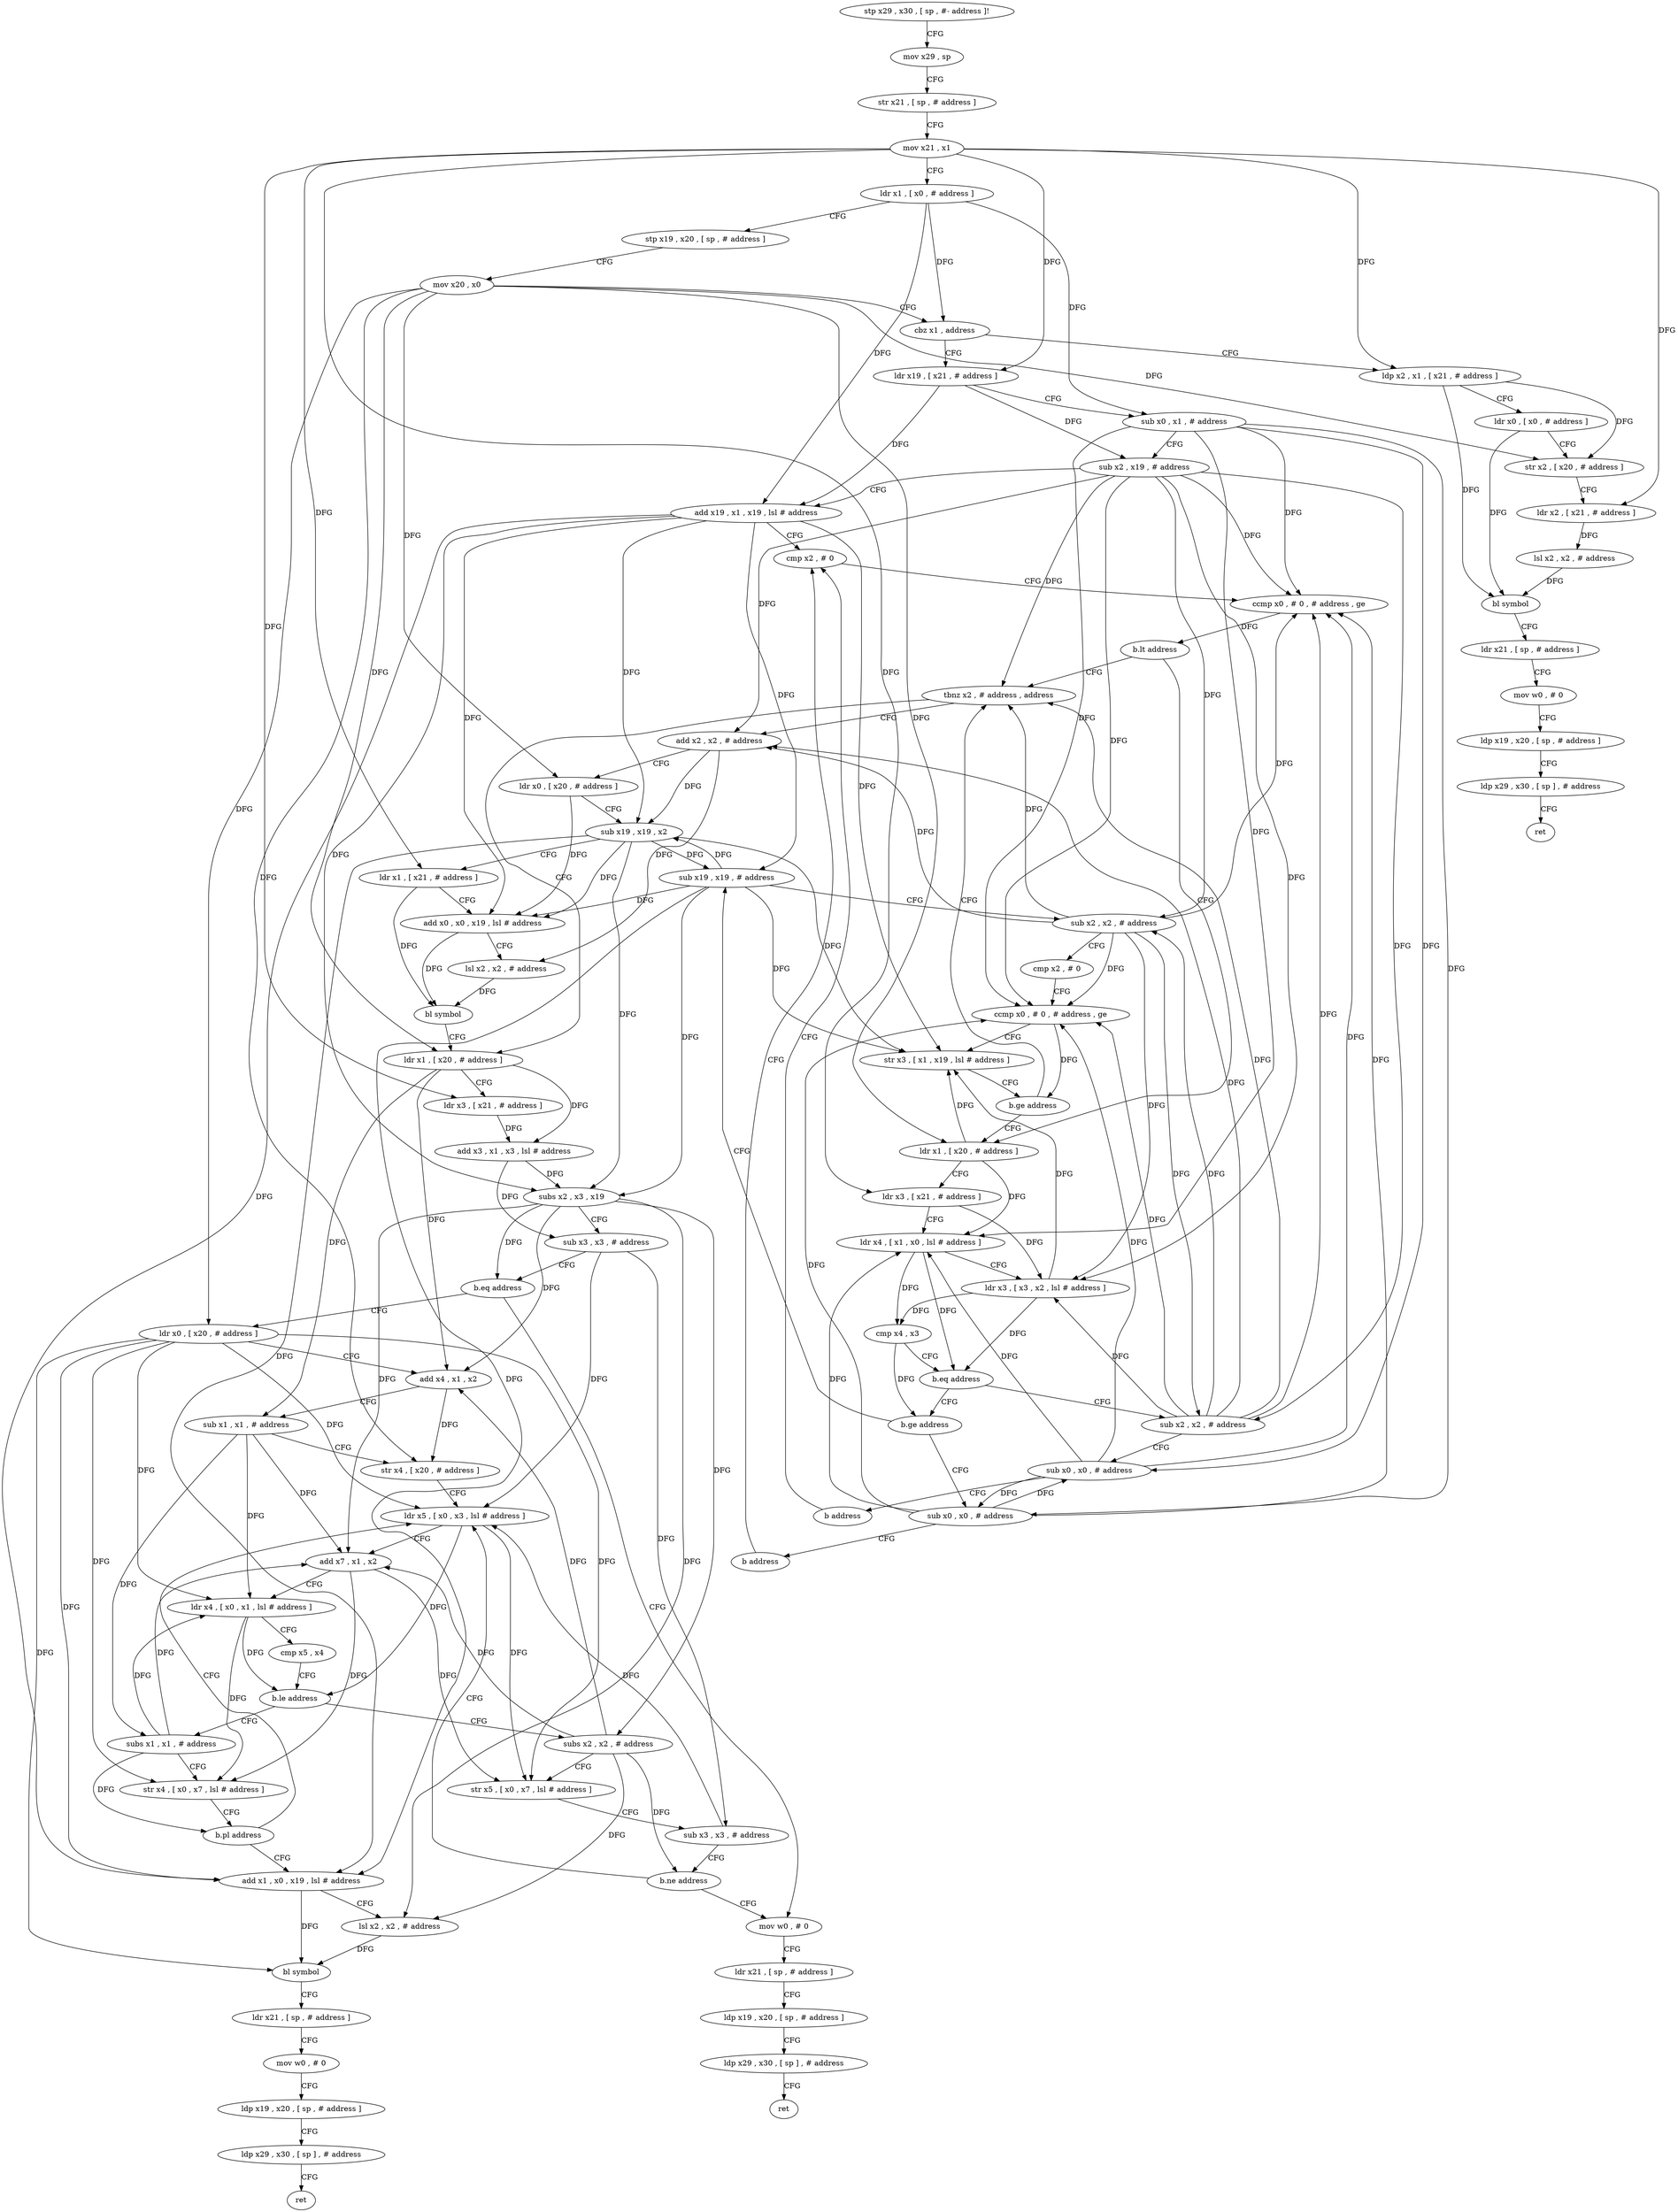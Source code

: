 digraph "func" {
"4362224" [label = "stp x29 , x30 , [ sp , #- address ]!" ]
"4362228" [label = "mov x29 , sp" ]
"4362232" [label = "str x21 , [ sp , # address ]" ]
"4362236" [label = "mov x21 , x1" ]
"4362240" [label = "ldr x1 , [ x0 , # address ]" ]
"4362244" [label = "stp x19 , x20 , [ sp , # address ]" ]
"4362248" [label = "mov x20 , x0" ]
"4362252" [label = "cbz x1 , address" ]
"4362532" [label = "ldp x2 , x1 , [ x21 , # address ]" ]
"4362256" [label = "ldr x19 , [ x21 , # address ]" ]
"4362536" [label = "ldr x0 , [ x0 , # address ]" ]
"4362540" [label = "str x2 , [ x20 , # address ]" ]
"4362544" [label = "ldr x2 , [ x21 , # address ]" ]
"4362548" [label = "lsl x2 , x2 , # address" ]
"4362552" [label = "bl symbol" ]
"4362556" [label = "ldr x21 , [ sp , # address ]" ]
"4362560" [label = "mov w0 , # 0" ]
"4362564" [label = "ldp x19 , x20 , [ sp , # address ]" ]
"4362568" [label = "ldp x29 , x30 , [ sp ] , # address" ]
"4362572" [label = "ret" ]
"4362260" [label = "sub x0 , x1 , # address" ]
"4362264" [label = "sub x2 , x19 , # address" ]
"4362268" [label = "add x19 , x1 , x19 , lsl # address" ]
"4362272" [label = "cmp x2 , # 0" ]
"4362336" [label = "tbnz x2 , # address , address" ]
"4362368" [label = "ldr x1 , [ x20 , # address ]" ]
"4362340" [label = "add x2 , x2 , # address" ]
"4362284" [label = "ldr x1 , [ x20 , # address ]" ]
"4362288" [label = "ldr x3 , [ x21 , # address ]" ]
"4362292" [label = "ldr x4 , [ x1 , x0 , lsl # address ]" ]
"4362296" [label = "ldr x3 , [ x3 , x2 , lsl # address ]" ]
"4362300" [label = "cmp x4 , x3" ]
"4362304" [label = "b.eq address" ]
"4362520" [label = "sub x2 , x2 , # address" ]
"4362308" [label = "b.ge address" ]
"4362372" [label = "ldr x3 , [ x21 , # address ]" ]
"4362376" [label = "add x3 , x1 , x3 , lsl # address" ]
"4362380" [label = "subs x2 , x3 , x19" ]
"4362384" [label = "sub x3 , x3 , # address" ]
"4362388" [label = "b.eq address" ]
"4362444" [label = "mov w0 , # 0" ]
"4362392" [label = "ldr x0 , [ x20 , # address ]" ]
"4362344" [label = "ldr x0 , [ x20 , # address ]" ]
"4362348" [label = "sub x19 , x19 , x2" ]
"4362352" [label = "ldr x1 , [ x21 , # address ]" ]
"4362356" [label = "add x0 , x0 , x19 , lsl # address" ]
"4362360" [label = "lsl x2 , x2 , # address" ]
"4362364" [label = "bl symbol" ]
"4362524" [label = "sub x0 , x0 , # address" ]
"4362528" [label = "b address" ]
"4362512" [label = "sub x0 , x0 , # address" ]
"4362312" [label = "sub x19 , x19 , # address" ]
"4362448" [label = "ldr x21 , [ sp , # address ]" ]
"4362452" [label = "ldp x19 , x20 , [ sp , # address ]" ]
"4362456" [label = "ldp x29 , x30 , [ sp ] , # address" ]
"4362460" [label = "ret" ]
"4362396" [label = "add x4 , x1 , x2" ]
"4362400" [label = "sub x1 , x1 , # address" ]
"4362404" [label = "str x4 , [ x20 , # address ]" ]
"4362408" [label = "ldr x5 , [ x0 , x3 , lsl # address ]" ]
"4362276" [label = "ccmp x0 , # 0 , # address , ge" ]
"4362280" [label = "b.lt address" ]
"4362516" [label = "b address" ]
"4362316" [label = "sub x2 , x2 , # address" ]
"4362320" [label = "cmp x2 , # 0" ]
"4362324" [label = "ccmp x0 , # 0 , # address , ge" ]
"4362328" [label = "str x3 , [ x1 , x19 , lsl # address ]" ]
"4362332" [label = "b.ge address" ]
"4362464" [label = "subs x1 , x1 , # address" ]
"4362468" [label = "str x4 , [ x0 , x7 , lsl # address ]" ]
"4362472" [label = "b.pl address" ]
"4362476" [label = "add x1 , x0 , x19 , lsl # address" ]
"4362428" [label = "subs x2 , x2 , # address" ]
"4362432" [label = "str x5 , [ x0 , x7 , lsl # address ]" ]
"4362436" [label = "sub x3 , x3 , # address" ]
"4362440" [label = "b.ne address" ]
"4362412" [label = "add x7 , x1 , x2" ]
"4362416" [label = "ldr x4 , [ x0 , x1 , lsl # address ]" ]
"4362420" [label = "cmp x5 , x4" ]
"4362424" [label = "b.le address" ]
"4362480" [label = "lsl x2 , x2 , # address" ]
"4362484" [label = "bl symbol" ]
"4362488" [label = "ldr x21 , [ sp , # address ]" ]
"4362492" [label = "mov w0 , # 0" ]
"4362496" [label = "ldp x19 , x20 , [ sp , # address ]" ]
"4362500" [label = "ldp x29 , x30 , [ sp ] , # address" ]
"4362504" [label = "ret" ]
"4362224" -> "4362228" [ label = "CFG" ]
"4362228" -> "4362232" [ label = "CFG" ]
"4362232" -> "4362236" [ label = "CFG" ]
"4362236" -> "4362240" [ label = "CFG" ]
"4362236" -> "4362532" [ label = "DFG" ]
"4362236" -> "4362544" [ label = "DFG" ]
"4362236" -> "4362256" [ label = "DFG" ]
"4362236" -> "4362288" [ label = "DFG" ]
"4362236" -> "4362372" [ label = "DFG" ]
"4362236" -> "4362352" [ label = "DFG" ]
"4362240" -> "4362244" [ label = "CFG" ]
"4362240" -> "4362252" [ label = "DFG" ]
"4362240" -> "4362260" [ label = "DFG" ]
"4362240" -> "4362268" [ label = "DFG" ]
"4362244" -> "4362248" [ label = "CFG" ]
"4362248" -> "4362252" [ label = "CFG" ]
"4362248" -> "4362540" [ label = "DFG" ]
"4362248" -> "4362284" [ label = "DFG" ]
"4362248" -> "4362368" [ label = "DFG" ]
"4362248" -> "4362344" [ label = "DFG" ]
"4362248" -> "4362392" [ label = "DFG" ]
"4362248" -> "4362404" [ label = "DFG" ]
"4362252" -> "4362532" [ label = "CFG" ]
"4362252" -> "4362256" [ label = "CFG" ]
"4362532" -> "4362536" [ label = "CFG" ]
"4362532" -> "4362540" [ label = "DFG" ]
"4362532" -> "4362552" [ label = "DFG" ]
"4362256" -> "4362260" [ label = "CFG" ]
"4362256" -> "4362264" [ label = "DFG" ]
"4362256" -> "4362268" [ label = "DFG" ]
"4362536" -> "4362540" [ label = "CFG" ]
"4362536" -> "4362552" [ label = "DFG" ]
"4362540" -> "4362544" [ label = "CFG" ]
"4362544" -> "4362548" [ label = "DFG" ]
"4362548" -> "4362552" [ label = "DFG" ]
"4362552" -> "4362556" [ label = "CFG" ]
"4362556" -> "4362560" [ label = "CFG" ]
"4362560" -> "4362564" [ label = "CFG" ]
"4362564" -> "4362568" [ label = "CFG" ]
"4362568" -> "4362572" [ label = "CFG" ]
"4362260" -> "4362264" [ label = "CFG" ]
"4362260" -> "4362276" [ label = "DFG" ]
"4362260" -> "4362292" [ label = "DFG" ]
"4362260" -> "4362524" [ label = "DFG" ]
"4362260" -> "4362512" [ label = "DFG" ]
"4362260" -> "4362324" [ label = "DFG" ]
"4362264" -> "4362268" [ label = "CFG" ]
"4362264" -> "4362276" [ label = "DFG" ]
"4362264" -> "4362336" [ label = "DFG" ]
"4362264" -> "4362296" [ label = "DFG" ]
"4362264" -> "4362340" [ label = "DFG" ]
"4362264" -> "4362520" [ label = "DFG" ]
"4362264" -> "4362316" [ label = "DFG" ]
"4362264" -> "4362324" [ label = "DFG" ]
"4362268" -> "4362272" [ label = "CFG" ]
"4362268" -> "4362380" [ label = "DFG" ]
"4362268" -> "4362348" [ label = "DFG" ]
"4362268" -> "4362356" [ label = "DFG" ]
"4362268" -> "4362312" [ label = "DFG" ]
"4362268" -> "4362328" [ label = "DFG" ]
"4362268" -> "4362476" [ label = "DFG" ]
"4362272" -> "4362276" [ label = "CFG" ]
"4362336" -> "4362368" [ label = "CFG" ]
"4362336" -> "4362340" [ label = "CFG" ]
"4362368" -> "4362372" [ label = "CFG" ]
"4362368" -> "4362376" [ label = "DFG" ]
"4362368" -> "4362396" [ label = "DFG" ]
"4362368" -> "4362400" [ label = "DFG" ]
"4362340" -> "4362344" [ label = "CFG" ]
"4362340" -> "4362348" [ label = "DFG" ]
"4362340" -> "4362360" [ label = "DFG" ]
"4362284" -> "4362288" [ label = "CFG" ]
"4362284" -> "4362292" [ label = "DFG" ]
"4362284" -> "4362328" [ label = "DFG" ]
"4362288" -> "4362292" [ label = "CFG" ]
"4362288" -> "4362296" [ label = "DFG" ]
"4362292" -> "4362296" [ label = "CFG" ]
"4362292" -> "4362300" [ label = "DFG" ]
"4362292" -> "4362304" [ label = "DFG" ]
"4362296" -> "4362300" [ label = "DFG" ]
"4362296" -> "4362304" [ label = "DFG" ]
"4362296" -> "4362328" [ label = "DFG" ]
"4362300" -> "4362304" [ label = "CFG" ]
"4362300" -> "4362308" [ label = "DFG" ]
"4362304" -> "4362520" [ label = "CFG" ]
"4362304" -> "4362308" [ label = "CFG" ]
"4362520" -> "4362524" [ label = "CFG" ]
"4362520" -> "4362276" [ label = "DFG" ]
"4362520" -> "4362336" [ label = "DFG" ]
"4362520" -> "4362296" [ label = "DFG" ]
"4362520" -> "4362340" [ label = "DFG" ]
"4362520" -> "4362316" [ label = "DFG" ]
"4362520" -> "4362324" [ label = "DFG" ]
"4362308" -> "4362512" [ label = "CFG" ]
"4362308" -> "4362312" [ label = "CFG" ]
"4362372" -> "4362376" [ label = "DFG" ]
"4362376" -> "4362380" [ label = "DFG" ]
"4362376" -> "4362384" [ label = "DFG" ]
"4362380" -> "4362384" [ label = "CFG" ]
"4362380" -> "4362396" [ label = "DFG" ]
"4362380" -> "4362412" [ label = "DFG" ]
"4362380" -> "4362428" [ label = "DFG" ]
"4362380" -> "4362480" [ label = "DFG" ]
"4362380" -> "4362388" [ label = "DFG" ]
"4362384" -> "4362388" [ label = "CFG" ]
"4362384" -> "4362408" [ label = "DFG" ]
"4362384" -> "4362436" [ label = "DFG" ]
"4362388" -> "4362444" [ label = "CFG" ]
"4362388" -> "4362392" [ label = "CFG" ]
"4362444" -> "4362448" [ label = "CFG" ]
"4362392" -> "4362396" [ label = "CFG" ]
"4362392" -> "4362408" [ label = "DFG" ]
"4362392" -> "4362416" [ label = "DFG" ]
"4362392" -> "4362468" [ label = "DFG" ]
"4362392" -> "4362432" [ label = "DFG" ]
"4362392" -> "4362476" [ label = "DFG" ]
"4362392" -> "4362484" [ label = "DFG" ]
"4362344" -> "4362348" [ label = "CFG" ]
"4362344" -> "4362356" [ label = "DFG" ]
"4362348" -> "4362352" [ label = "CFG" ]
"4362348" -> "4362380" [ label = "DFG" ]
"4362348" -> "4362356" [ label = "DFG" ]
"4362348" -> "4362312" [ label = "DFG" ]
"4362348" -> "4362328" [ label = "DFG" ]
"4362348" -> "4362476" [ label = "DFG" ]
"4362352" -> "4362356" [ label = "CFG" ]
"4362352" -> "4362364" [ label = "DFG" ]
"4362356" -> "4362360" [ label = "CFG" ]
"4362356" -> "4362364" [ label = "DFG" ]
"4362360" -> "4362364" [ label = "DFG" ]
"4362364" -> "4362368" [ label = "CFG" ]
"4362524" -> "4362528" [ label = "CFG" ]
"4362524" -> "4362276" [ label = "DFG" ]
"4362524" -> "4362292" [ label = "DFG" ]
"4362524" -> "4362512" [ label = "DFG" ]
"4362524" -> "4362324" [ label = "DFG" ]
"4362528" -> "4362272" [ label = "CFG" ]
"4362512" -> "4362516" [ label = "CFG" ]
"4362512" -> "4362276" [ label = "DFG" ]
"4362512" -> "4362292" [ label = "DFG" ]
"4362512" -> "4362524" [ label = "DFG" ]
"4362512" -> "4362324" [ label = "DFG" ]
"4362312" -> "4362316" [ label = "CFG" ]
"4362312" -> "4362380" [ label = "DFG" ]
"4362312" -> "4362356" [ label = "DFG" ]
"4362312" -> "4362348" [ label = "DFG" ]
"4362312" -> "4362328" [ label = "DFG" ]
"4362312" -> "4362476" [ label = "DFG" ]
"4362448" -> "4362452" [ label = "CFG" ]
"4362452" -> "4362456" [ label = "CFG" ]
"4362456" -> "4362460" [ label = "CFG" ]
"4362396" -> "4362400" [ label = "CFG" ]
"4362396" -> "4362404" [ label = "DFG" ]
"4362400" -> "4362404" [ label = "CFG" ]
"4362400" -> "4362412" [ label = "DFG" ]
"4362400" -> "4362416" [ label = "DFG" ]
"4362400" -> "4362464" [ label = "DFG" ]
"4362404" -> "4362408" [ label = "CFG" ]
"4362408" -> "4362412" [ label = "CFG" ]
"4362408" -> "4362424" [ label = "DFG" ]
"4362408" -> "4362432" [ label = "DFG" ]
"4362276" -> "4362280" [ label = "DFG" ]
"4362280" -> "4362336" [ label = "CFG" ]
"4362280" -> "4362284" [ label = "CFG" ]
"4362516" -> "4362272" [ label = "CFG" ]
"4362316" -> "4362320" [ label = "CFG" ]
"4362316" -> "4362276" [ label = "DFG" ]
"4362316" -> "4362336" [ label = "DFG" ]
"4362316" -> "4362296" [ label = "DFG" ]
"4362316" -> "4362340" [ label = "DFG" ]
"4362316" -> "4362520" [ label = "DFG" ]
"4362316" -> "4362324" [ label = "DFG" ]
"4362320" -> "4362324" [ label = "CFG" ]
"4362324" -> "4362328" [ label = "CFG" ]
"4362324" -> "4362332" [ label = "DFG" ]
"4362328" -> "4362332" [ label = "CFG" ]
"4362332" -> "4362284" [ label = "CFG" ]
"4362332" -> "4362336" [ label = "CFG" ]
"4362464" -> "4362468" [ label = "CFG" ]
"4362464" -> "4362416" [ label = "DFG" ]
"4362464" -> "4362412" [ label = "DFG" ]
"4362464" -> "4362472" [ label = "DFG" ]
"4362468" -> "4362472" [ label = "CFG" ]
"4362472" -> "4362408" [ label = "CFG" ]
"4362472" -> "4362476" [ label = "CFG" ]
"4362476" -> "4362480" [ label = "CFG" ]
"4362476" -> "4362484" [ label = "DFG" ]
"4362428" -> "4362432" [ label = "CFG" ]
"4362428" -> "4362396" [ label = "DFG" ]
"4362428" -> "4362412" [ label = "DFG" ]
"4362428" -> "4362480" [ label = "DFG" ]
"4362428" -> "4362440" [ label = "DFG" ]
"4362432" -> "4362436" [ label = "CFG" ]
"4362436" -> "4362440" [ label = "CFG" ]
"4362436" -> "4362408" [ label = "DFG" ]
"4362440" -> "4362408" [ label = "CFG" ]
"4362440" -> "4362444" [ label = "CFG" ]
"4362412" -> "4362416" [ label = "CFG" ]
"4362412" -> "4362468" [ label = "DFG" ]
"4362412" -> "4362432" [ label = "DFG" ]
"4362416" -> "4362420" [ label = "CFG" ]
"4362416" -> "4362424" [ label = "DFG" ]
"4362416" -> "4362468" [ label = "DFG" ]
"4362420" -> "4362424" [ label = "CFG" ]
"4362424" -> "4362464" [ label = "CFG" ]
"4362424" -> "4362428" [ label = "CFG" ]
"4362480" -> "4362484" [ label = "DFG" ]
"4362484" -> "4362488" [ label = "CFG" ]
"4362488" -> "4362492" [ label = "CFG" ]
"4362492" -> "4362496" [ label = "CFG" ]
"4362496" -> "4362500" [ label = "CFG" ]
"4362500" -> "4362504" [ label = "CFG" ]
}
